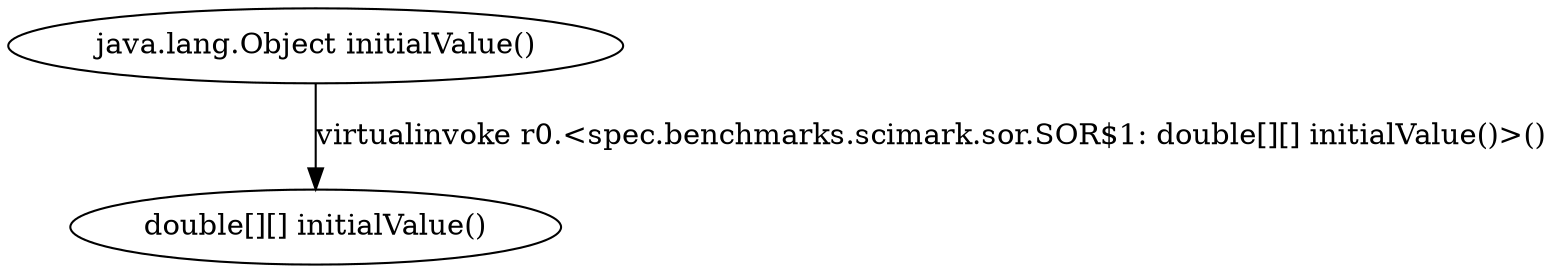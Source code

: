 digraph g {
1[label="double[][] initialValue()"]
0[label="java.lang.Object initialValue()"]
0->1[label="virtualinvoke r0.<spec.benchmarks.scimark.sor.SOR$1: double[][] initialValue()>()"]
}